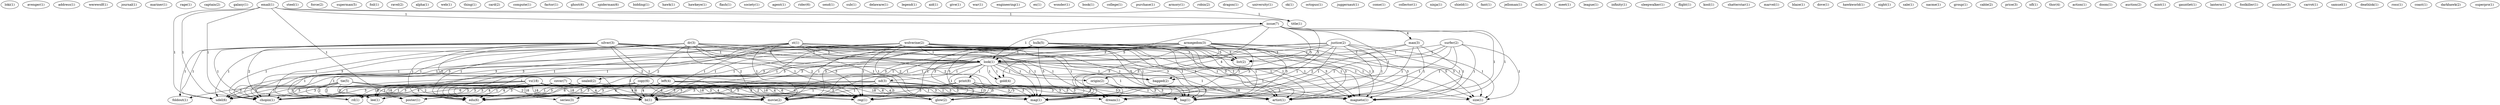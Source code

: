 digraph G {
  loki [ label="loki(1)" ];
  avenger [ label="avenger(1)" ];
  address [ label="address(1)" ];
  werewolf [ label="werewolf(1)" ];
  journal [ label="journal(1)" ];
  mariner [ label="mariner(1)" ];
  rage [ label="rage(1)" ];
  captain [ label="captain(2)" ];
  galaxy [ label="galaxy(1)" ];
  email [ label="email(1)" ];
  chopin [ label="chopin(1)" ];
  udel [ label="udel(6)" ];
  edu [ label="edu(6)" ];
  chopin [ label="chopin(1)" ];
  issue [ label="issue(7)" ];
  title [ label="title(1)" ];
  copy [ label="copy(6)" ];
  poster [ label="poster(1)" ];
  series [ label="series(3)" ];
  rd [ label="rd(1)" ];
  lee [ label="lee(1)" ];
  glow [ label="glow(2)" ];
  reg [ label="reg(1)" ];
  dream [ label="dream(1)" ];
  movie [ label="movie(2)" ];
  bi [ label="bi(1)" ];
  artist [ label="artist(1)" ];
  bag [ label="bag(1)" ];
  mag [ label="mag(1)" ];
  steel [ label="steel(1)" ];
  force [ label="force(2)" ];
  superman [ label="superman(5)" ];
  tie [ label="tie(5)" ];
  foil [ label="foil(1)" ];
  ravel [ label="ravel(2)" ];
  vs [ label="vs(18)" ];
  size [ label="size(1)" ];
  alpha [ label="alpha(1)" ];
  cover [ label="cover(7)" ];
  foldout [ label="foldout(1)" ];
  magneto [ label="magneto(1)" ];
  web [ label="web(1)" ];
  thing [ label="thing(1)" ];
  card [ label="card(2)" ];
  compute [ label="compute(1)" ];
  factor [ label="factor(1)" ];
  ghost [ label="ghost(6)" ];
  silver [ label="silver(3)" ];
  look [ label="look(1)" ];
  look [ label="look(1)" ];
  spiderman [ label="spiderman(6)" ];
  bidding [ label="bidding(1)" ];
  hawk [ label="hawk(1)" ];
  hawkeye [ label="hawkeye(1)" ];
  flash [ label="flash(1)" ];
  left [ label="left(4)" ];
  sealed [ label="sealed(2)" ];
  nd [ label="nd(3)" ];
  print [ label="print(8)" ];
  origin [ label="origin(2)" ];
  gold [ label="gold(4)" ];
  bagged [ label="bagged(2)" ];
  society [ label="society(1)" ];
  dr [ label="dr(3)" ];
  agent [ label="agent(1)" ];
  rider [ label="rider(6)" ];
  hulk [ label="hulk(5)" ];
  list [ label="list(2)" ];
  send [ label="send(1)" ];
  sub [ label="sub(1)" ];
  wolverine [ label="wolverine(2)" ];
  delaware [ label="delaware(1)" ];
  st [ label="st(1)" ];
  legend [ label="legend(1)" ];
  aid [ label="aid(1)" ];
  give [ label="give(1)" ];
  war [ label="war(1)" ];
  armegedon [ label="armegedon(3)" ];
  engineering [ label="engineering(1)" ];
  ex [ label="ex(1)" ];
  wonder [ label="wonder(1)" ];
  book [ label="book(1)" ];
  college [ label="college(1)" ];
  purchase [ label="purchase(1)" ];
  justice [ label="justice(2)" ];
  armory [ label="armory(1)" ];
  robin [ label="robin(2)" ];
  surfer [ label="surfer(2)" ];
  dragon [ label="dragon(1)" ];
  man [ label="man(3)" ];
  university [ label="university(1)" ];
  ok [ label="ok(1)" ];
  octopus [ label="octopus(1)" ];
  juggernaut [ label="juggernaut(1)" ];
  come [ label="come(1)" ];
  collector [ label="collector(1)" ];
  email [ label="email(1)" ];
  ninja [ label="ninja(1)" ];
  shield [ label="shield(1)" ];
  fant [ label="fant(1)" ];
  jelloman [ label="jelloman(1)" ];
  mile [ label="mile(1)" ];
  meet [ label="meet(1)" ];
  league [ label="league(1)" ];
  infinity [ label="infinity(1)" ];
  sleepwalker [ label="sleepwalker(1)" ];
  flight [ label="flight(1)" ];
  kool [ label="kool(1)" ];
  shatterstar [ label="shatterstar(1)" ];
  marvel [ label="marvel(1)" ];
  blaze [ label="blaze(1)" ];
  dove [ label="dove(1)" ];
  hawkworld [ label="hawkworld(1)" ];
  night [ label="night(1)" ];
  sale [ label="sale(1)" ];
  nacme [ label="nacme(1)" ];
  group [ label="group(1)" ];
  cable [ label="cable(2)" ];
  price [ label="price(3)" ];
  nfl [ label="nfl(1)" ];
  thor [ label="thor(4)" ];
  action [ label="action(1)" ];
  doom [ label="doom(1)" ];
  auction [ label="auction(2)" ];
  mint [ label="mint(1)" ];
  gauntlet [ label="gauntlet(1)" ];
  lantern [ label="lantern(1)" ];
  foolkiller [ label="foolkiller(1)" ];
  punisher [ label="punisher(3)" ];
  carrot [ label="carrot(1)" ];
  samuel [ label="samuel(1)" ];
  deathlok [ label="deathlok(1)" ];
  ross [ label="ross(1)" ];
  coast [ label="coast(1)" ];
  darkhawk [ label="darkhawk(2)" ];
  superpro [ label="superpro(1)" ];
  email -> chopin [ label="1" ];
  email -> udel [ label="1" ];
  email -> edu [ label="1" ];
  email -> chopin [ label="1" ];
  email -> issue [ label="1" ];
  email -> title [ label="1" ];
  copy -> poster [ label="6" ];
  copy -> series [ label="6" ];
  copy -> rd [ label="6" ];
  copy -> udel [ label="3" ];
  copy -> lee [ label="3" ];
  copy -> glow [ label="6" ];
  copy -> edu [ label="3" ];
  copy -> chopin [ label="3" ];
  copy -> reg [ label="3" ];
  copy -> dream [ label="6" ];
  copy -> movie [ label="6" ];
  copy -> bi [ label="6" ];
  copy -> artist [ label="3" ];
  copy -> bag [ label="3" ];
  copy -> mag [ label="6" ];
  tie -> poster [ label="2" ];
  tie -> rd [ label="2" ];
  tie -> udel [ label="3" ];
  tie -> edu [ label="3" ];
  tie -> chopin [ label="3" ];
  tie -> movie [ label="2" ];
  tie -> bi [ label="2" ];
  tie -> mag [ label="2" ];
  vs -> poster [ label="18" ];
  vs -> series [ label="18" ];
  vs -> rd [ label="18" ];
  vs -> udel [ label="1" ];
  vs -> lee [ label="1" ];
  vs -> glow [ label="18" ];
  vs -> edu [ label="1" ];
  vs -> chopin [ label="1" ];
  vs -> dream [ label="18" ];
  vs -> movie [ label="18" ];
  vs -> bi [ label="18" ];
  vs -> size [ label="18" ];
  vs -> bag [ label="1" ];
  vs -> mag [ label="18" ];
  cover -> poster [ label="4" ];
  cover -> foldout [ label="3" ];
  cover -> rd [ label="4" ];
  cover -> udel [ label="3" ];
  cover -> lee [ label="3" ];
  cover -> edu [ label="3" ];
  cover -> chopin [ label="3" ];
  cover -> reg [ label="3" ];
  cover -> movie [ label="4" ];
  cover -> bi [ label="4" ];
  cover -> magneto [ label="3" ];
  cover -> artist [ label="3" ];
  cover -> bag [ label="3" ];
  cover -> mag [ label="4" ];
  silver -> foldout [ label="1" ];
  silver -> look [ label="1" ];
  silver -> rd [ label="2" ];
  silver -> udel [ label="1" ];
  silver -> lee [ label="1" ];
  silver -> edu [ label="1" ];
  silver -> chopin [ label="1" ];
  silver -> reg [ label="1" ];
  silver -> movie [ label="2" ];
  silver -> bi [ label="2" ];
  silver -> magneto [ label="1" ];
  silver -> artist [ label="1" ];
  silver -> bag [ label="1" ];
  silver -> mag [ label="2" ];
  silver -> look [ label="1" ];
  left -> rd [ label="4" ];
  left -> udel [ label="3" ];
  left -> lee [ label="3" ];
  left -> edu [ label="3" ];
  left -> chopin [ label="3" ];
  left -> reg [ label="3" ];
  left -> movie [ label="4" ];
  left -> bi [ label="4" ];
  left -> artist [ label="3" ];
  left -> bag [ label="3" ];
  left -> mag [ label="4" ];
  look -> udel [ label="1" ];
  look -> sealed [ label="1" ];
  look -> nd [ label="1" ];
  look -> lee [ label="1" ];
  look -> print [ label="1" ];
  look -> edu [ label="1" ];
  look -> chopin [ label="1" ];
  look -> reg [ label="1" ];
  look -> magneto [ label="1" ];
  look -> origin [ label="1" ];
  look -> artist [ label="1" ];
  look -> bag [ label="1" ];
  look -> gold [ label="1" ];
  look -> bagged [ label="1" ];
  dr -> udel [ label="1" ];
  dr -> lee [ label="1" ];
  dr -> glow [ label="2" ];
  dr -> edu [ label="1" ];
  dr -> chopin [ label="1" ];
  dr -> reg [ label="1" ];
  dr -> movie [ label="2" ];
  dr -> bi [ label="2" ];
  dr -> magneto [ label="1" ];
  dr -> artist [ label="1" ];
  dr -> bag [ label="1" ];
  dr -> mag [ label="2" ];
  dr -> look [ label="1" ];
  hulk -> lee [ label="1" ];
  hulk -> glow [ label="5" ];
  hulk -> edu [ label="1" ];
  hulk -> chopin [ label="1" ];
  hulk -> reg [ label="1" ];
  hulk -> dream [ label="5" ];
  hulk -> movie [ label="5" ];
  hulk -> bi [ label="5" ];
  hulk -> size [ label="5" ];
  hulk -> magneto [ label="1" ];
  hulk -> artist [ label="1" ];
  hulk -> bag [ label="1" ];
  hulk -> mag [ label="5" ];
  hulk -> look [ label="1" ];
  hulk -> list [ label="5" ];
  sealed -> edu [ label="1" ];
  sealed -> chopin [ label="1" ];
  sealed -> bag [ label="1" ];
  wolverine -> lee [ label="1" ];
  wolverine -> glow [ label="1" ];
  wolverine -> edu [ label="1" ];
  wolverine -> chopin [ label="1" ];
  wolverine -> reg [ label="1" ];
  wolverine -> dream [ label="1" ];
  wolverine -> movie [ label="1" ];
  wolverine -> bi [ label="1" ];
  wolverine -> size [ label="1" ];
  wolverine -> magneto [ label="1" ];
  wolverine -> artist [ label="1" ];
  wolverine -> bag [ label="1" ];
  wolverine -> mag [ label="1" ];
  wolverine -> look [ label="1" ];
  wolverine -> list [ label="1" ];
  st -> lee [ label="3" ];
  st -> glow [ label="1" ];
  st -> edu [ label="3" ];
  st -> chopin [ label="3" ];
  st -> reg [ label="3" ];
  st -> dream [ label="1" ];
  st -> movie [ label="1" ];
  st -> bi [ label="1" ];
  st -> size [ label="1" ];
  st -> magneto [ label="3" ];
  st -> artist [ label="3" ];
  st -> bag [ label="3" ];
  st -> mag [ label="1" ];
  st -> look [ label="3" ];
  nd -> lee [ label="3" ];
  nd -> edu [ label="3" ];
  nd -> chopin [ label="3" ];
  nd -> reg [ label="3" ];
  nd -> movie [ label="1" ];
  nd -> bi [ label="1" ];
  nd -> magneto [ label="3" ];
  nd -> artist [ label="3" ];
  nd -> bag [ label="3" ];
  nd -> mag [ label="1" ];
  print -> glow [ label="3" ];
  print -> edu [ label="5" ];
  print -> chopin [ label="5" ];
  print -> reg [ label="5" ];
  print -> dream [ label="3" ];
  print -> movie [ label="3" ];
  print -> bi [ label="3" ];
  print -> magneto [ label="5" ];
  print -> artist [ label="5" ];
  print -> bag [ label="5" ];
  print -> mag [ label="3" ];
  armegedon -> glow [ label="3" ];
  armegedon -> edu [ label="3" ];
  armegedon -> chopin [ label="3" ];
  armegedon -> reg [ label="3" ];
  armegedon -> dream [ label="3" ];
  armegedon -> movie [ label="3" ];
  armegedon -> bi [ label="3" ];
  armegedon -> size [ label="3" ];
  armegedon -> magneto [ label="3" ];
  armegedon -> artist [ label="3" ];
  armegedon -> bag [ label="3" ];
  armegedon -> mag [ label="3" ];
  armegedon -> look [ label="3" ];
  armegedon -> list [ label="3" ];
  justice -> dream [ label="1" ];
  justice -> movie [ label="1" ];
  justice -> bi [ label="1" ];
  justice -> size [ label="1" ];
  justice -> magneto [ label="1" ];
  justice -> artist [ label="1" ];
  justice -> bag [ label="1" ];
  justice -> mag [ label="1" ];
  justice -> look [ label="1" ];
  justice -> list [ label="1" ];
  surfer -> size [ label="1" ];
  surfer -> magneto [ label="1" ];
  surfer -> artist [ label="1" ];
  surfer -> bag [ label="1" ];
  surfer -> mag [ label="1" ];
  surfer -> look [ label="1" ];
  surfer -> list [ label="1" ];
  issue -> man [ label="4" ];
  issue -> magneto [ label="1" ];
  issue -> origin [ label="5" ];
  issue -> artist [ label="1" ];
  issue -> bag [ label="1" ];
  issue -> mag [ label="4" ];
  issue -> look [ label="1" ];
  issue -> gold [ label="5" ];
  issue -> bagged [ label="5" ];
  man -> magneto [ label="1" ];
  man -> artist [ label="1" ];
  man -> bag [ label="1" ];
  man -> mag [ label="2" ];
  man -> look [ label="1" ];
  origin -> bag [ label="1" ];
  origin -> mag [ label="1" ];
  email -> title [ label="1" ];
  look -> gold [ label="1" ];
  look -> bagged [ label="1" ];
  list -> bagged [ label="1" ];
}
